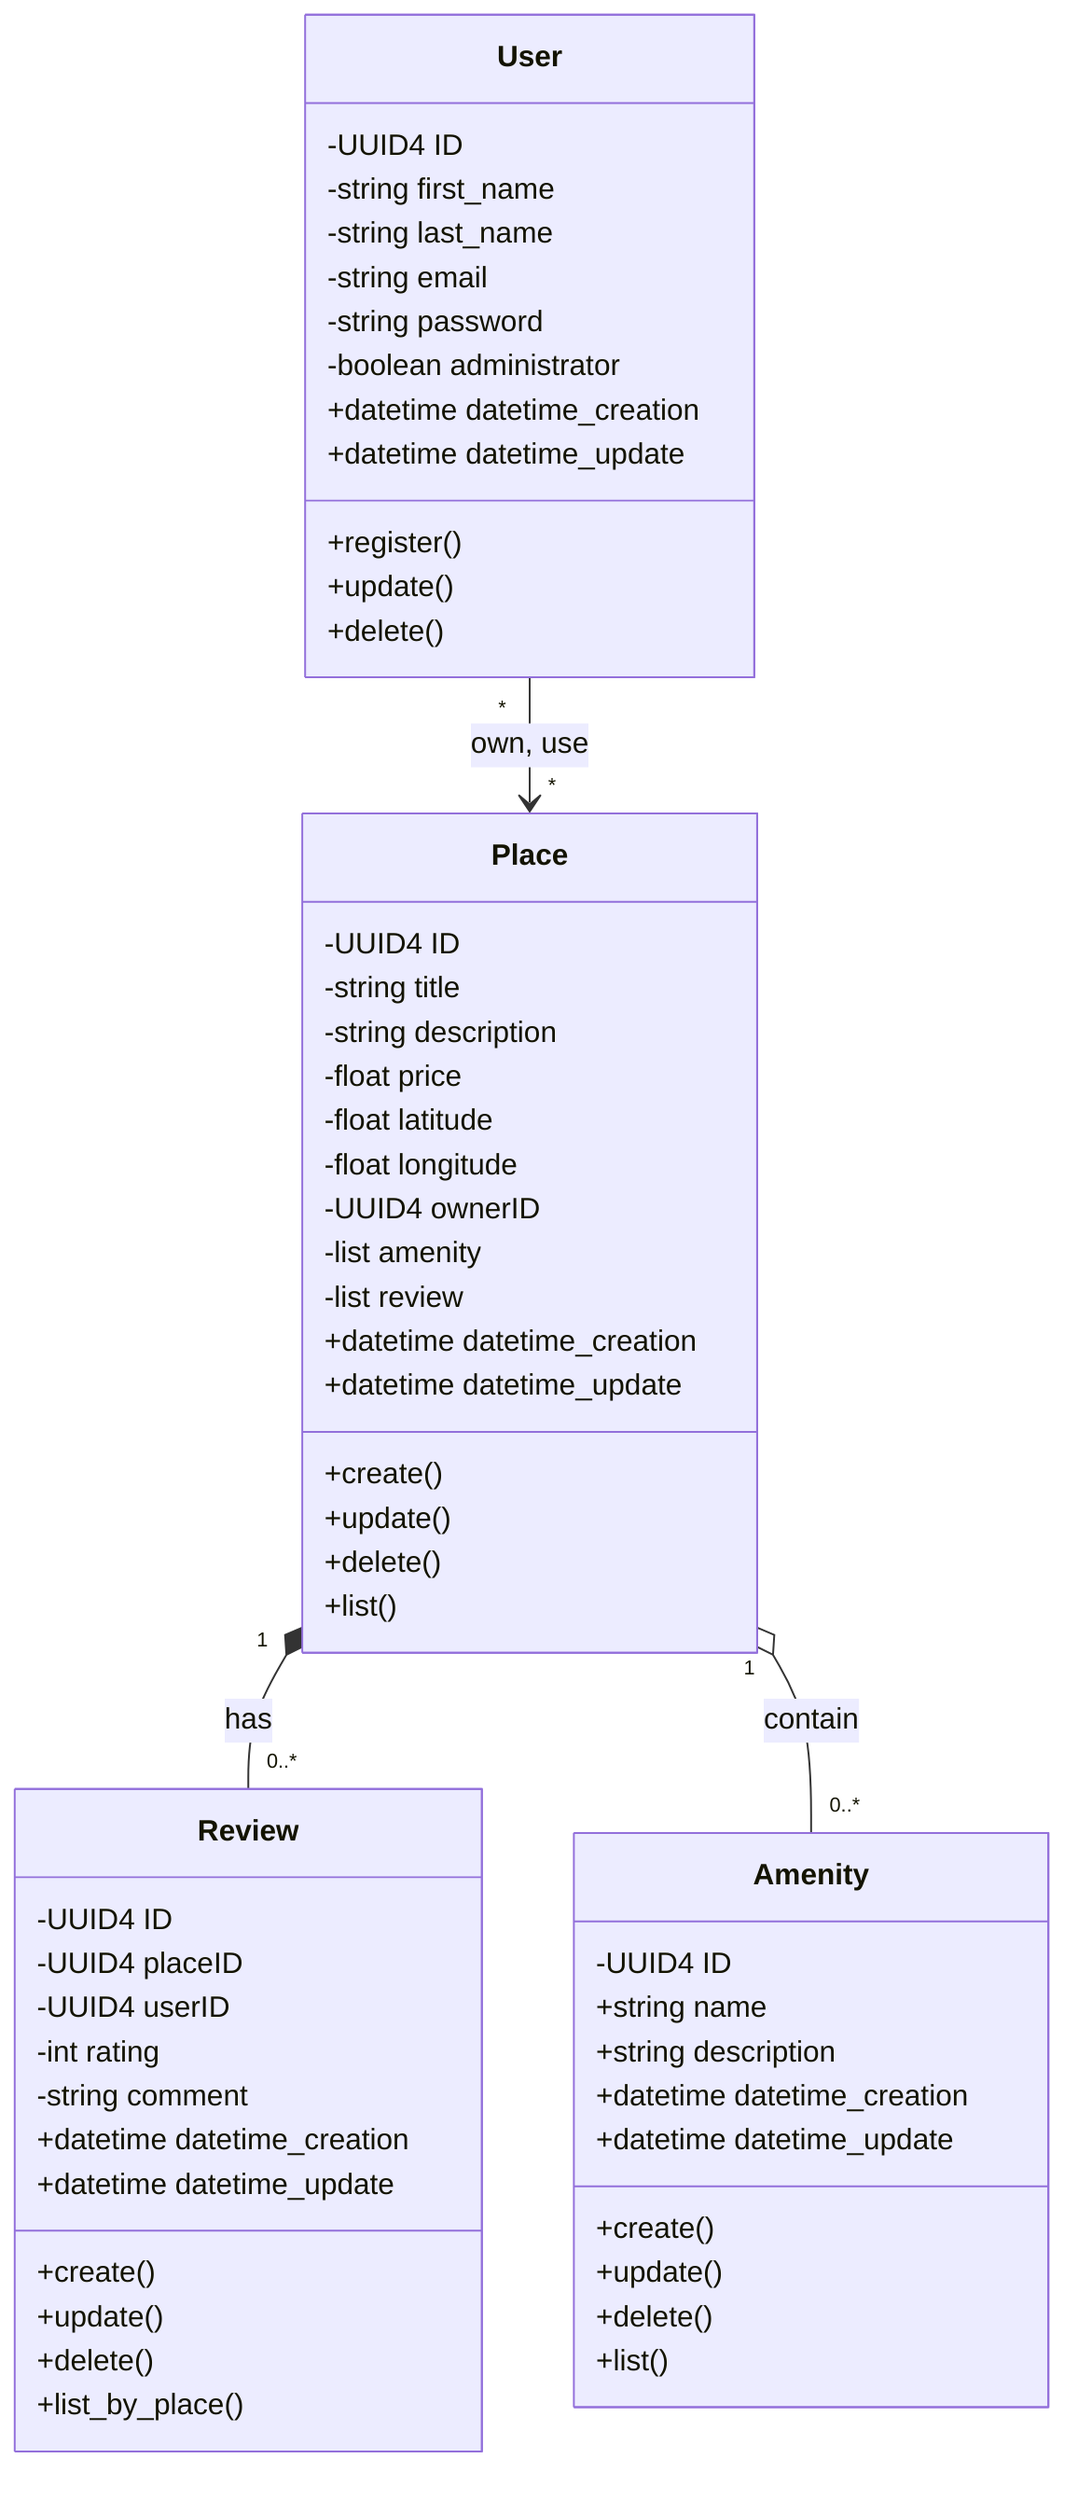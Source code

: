 ---
config:
  theme: default
---
classDiagram
class User {
    -UUID4 ID 
    -string first_name
    -string last_name
    -string email
    -string password
    -boolean administrator
    +datetime datetime_creation 
    +datetime datetime_update 
    +register()
    +update()
    +delete()
}
class Place {
    -UUID4 ID
    -string title
    -string description
    -float price
    -float latitude
    -float longitude
    -UUID4 ownerID
    -list amenity
    -list review 
    +datetime datetime_creation 
    +datetime datetime_update 
    +create()
    +update()
    +delete()
    +list()
}
class Review {
    -UUID4 ID
    -UUID4 placeID
    -UUID4 userID
    -int rating
    -string comment
    +datetime datetime_creation 
    +datetime datetime_update 
    +create()
    +update()
    +delete()
    +list_by_place()
}
class Amenity {
    -UUID4 ID
    +string name
    +string description
    +datetime datetime_creation 
    +datetime datetime_update 
    +create()
    +update()
    +delete()
    +list()
}
User "*" --> "*" Place : own, use
Place "1" *-- "0..*" Review : has
Place "1" o-- "0..*" Amenity : contain